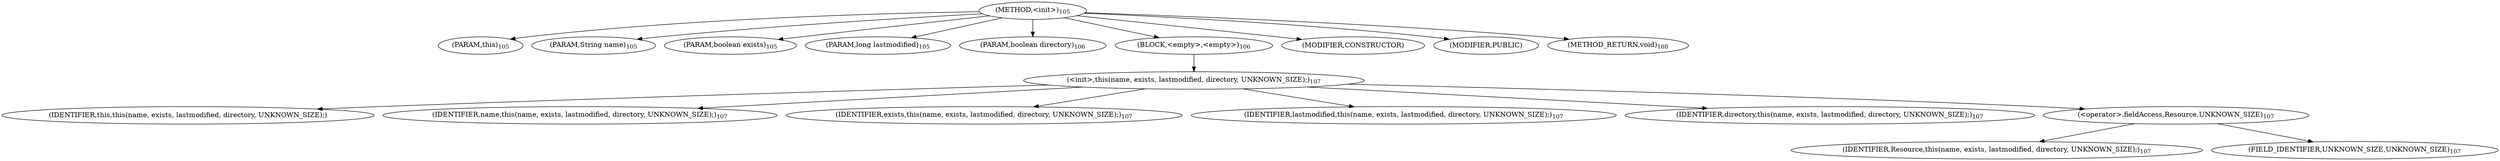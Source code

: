 digraph "&lt;init&gt;" {  
"204" [label = <(METHOD,&lt;init&gt;)<SUB>105</SUB>> ]
"8" [label = <(PARAM,this)<SUB>105</SUB>> ]
"205" [label = <(PARAM,String name)<SUB>105</SUB>> ]
"206" [label = <(PARAM,boolean exists)<SUB>105</SUB>> ]
"207" [label = <(PARAM,long lastmodified)<SUB>105</SUB>> ]
"208" [label = <(PARAM,boolean directory)<SUB>106</SUB>> ]
"209" [label = <(BLOCK,&lt;empty&gt;,&lt;empty&gt;)<SUB>106</SUB>> ]
"210" [label = <(&lt;init&gt;,this(name, exists, lastmodified, directory, UNKNOWN_SIZE);)<SUB>107</SUB>> ]
"7" [label = <(IDENTIFIER,this,this(name, exists, lastmodified, directory, UNKNOWN_SIZE);)> ]
"211" [label = <(IDENTIFIER,name,this(name, exists, lastmodified, directory, UNKNOWN_SIZE);)<SUB>107</SUB>> ]
"212" [label = <(IDENTIFIER,exists,this(name, exists, lastmodified, directory, UNKNOWN_SIZE);)<SUB>107</SUB>> ]
"213" [label = <(IDENTIFIER,lastmodified,this(name, exists, lastmodified, directory, UNKNOWN_SIZE);)<SUB>107</SUB>> ]
"214" [label = <(IDENTIFIER,directory,this(name, exists, lastmodified, directory, UNKNOWN_SIZE);)<SUB>107</SUB>> ]
"215" [label = <(&lt;operator&gt;.fieldAccess,Resource.UNKNOWN_SIZE)<SUB>107</SUB>> ]
"216" [label = <(IDENTIFIER,Resource,this(name, exists, lastmodified, directory, UNKNOWN_SIZE);)<SUB>107</SUB>> ]
"217" [label = <(FIELD_IDENTIFIER,UNKNOWN_SIZE,UNKNOWN_SIZE)<SUB>107</SUB>> ]
"218" [label = <(MODIFIER,CONSTRUCTOR)> ]
"219" [label = <(MODIFIER,PUBLIC)> ]
"220" [label = <(METHOD_RETURN,void)<SUB>108</SUB>> ]
  "204" -> "8" 
  "204" -> "205" 
  "204" -> "206" 
  "204" -> "207" 
  "204" -> "208" 
  "204" -> "209" 
  "204" -> "218" 
  "204" -> "219" 
  "204" -> "220" 
  "209" -> "210" 
  "210" -> "7" 
  "210" -> "211" 
  "210" -> "212" 
  "210" -> "213" 
  "210" -> "214" 
  "210" -> "215" 
  "215" -> "216" 
  "215" -> "217" 
}
